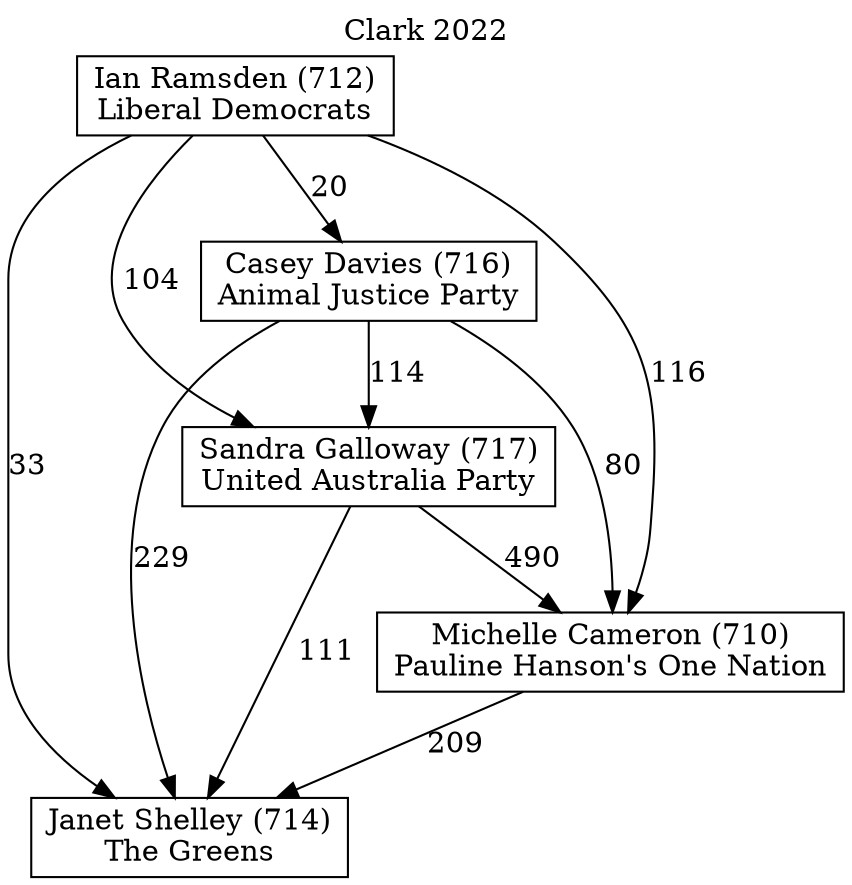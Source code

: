 // House preference flow
digraph "Janet Shelley (714)_Clark_2022" {
	graph [label="Clark 2022" labelloc=t mclimit=10]
	node [shape=box]
	"Ian Ramsden (712)" [label="Ian Ramsden (712)
Liberal Democrats"]
	"Casey Davies (716)" [label="Casey Davies (716)
Animal Justice Party"]
	"Michelle Cameron (710)" [label="Michelle Cameron (710)
Pauline Hanson's One Nation"]
	"Janet Shelley (714)" [label="Janet Shelley (714)
The Greens"]
	"Sandra Galloway (717)" [label="Sandra Galloway (717)
United Australia Party"]
	"Ian Ramsden (712)" -> "Sandra Galloway (717)" [label=104]
	"Casey Davies (716)" -> "Michelle Cameron (710)" [label=80]
	"Michelle Cameron (710)" -> "Janet Shelley (714)" [label=209]
	"Sandra Galloway (717)" -> "Michelle Cameron (710)" [label=490]
	"Ian Ramsden (712)" -> "Michelle Cameron (710)" [label=116]
	"Ian Ramsden (712)" -> "Casey Davies (716)" [label=20]
	"Sandra Galloway (717)" -> "Janet Shelley (714)" [label=111]
	"Ian Ramsden (712)" -> "Janet Shelley (714)" [label=33]
	"Casey Davies (716)" -> "Janet Shelley (714)" [label=229]
	"Casey Davies (716)" -> "Sandra Galloway (717)" [label=114]
}
